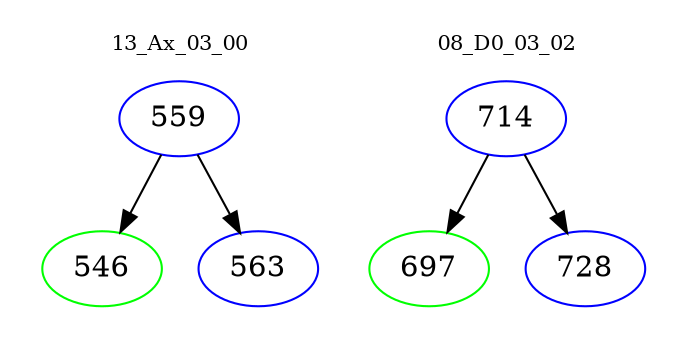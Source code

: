 digraph{
subgraph cluster_0 {
color = white
label = "13_Ax_03_00";
fontsize=10;
T0_559 [label="559", color="blue"]
T0_559 -> T0_546 [color="black"]
T0_546 [label="546", color="green"]
T0_559 -> T0_563 [color="black"]
T0_563 [label="563", color="blue"]
}
subgraph cluster_1 {
color = white
label = "08_D0_03_02";
fontsize=10;
T1_714 [label="714", color="blue"]
T1_714 -> T1_697 [color="black"]
T1_697 [label="697", color="green"]
T1_714 -> T1_728 [color="black"]
T1_728 [label="728", color="blue"]
}
}
